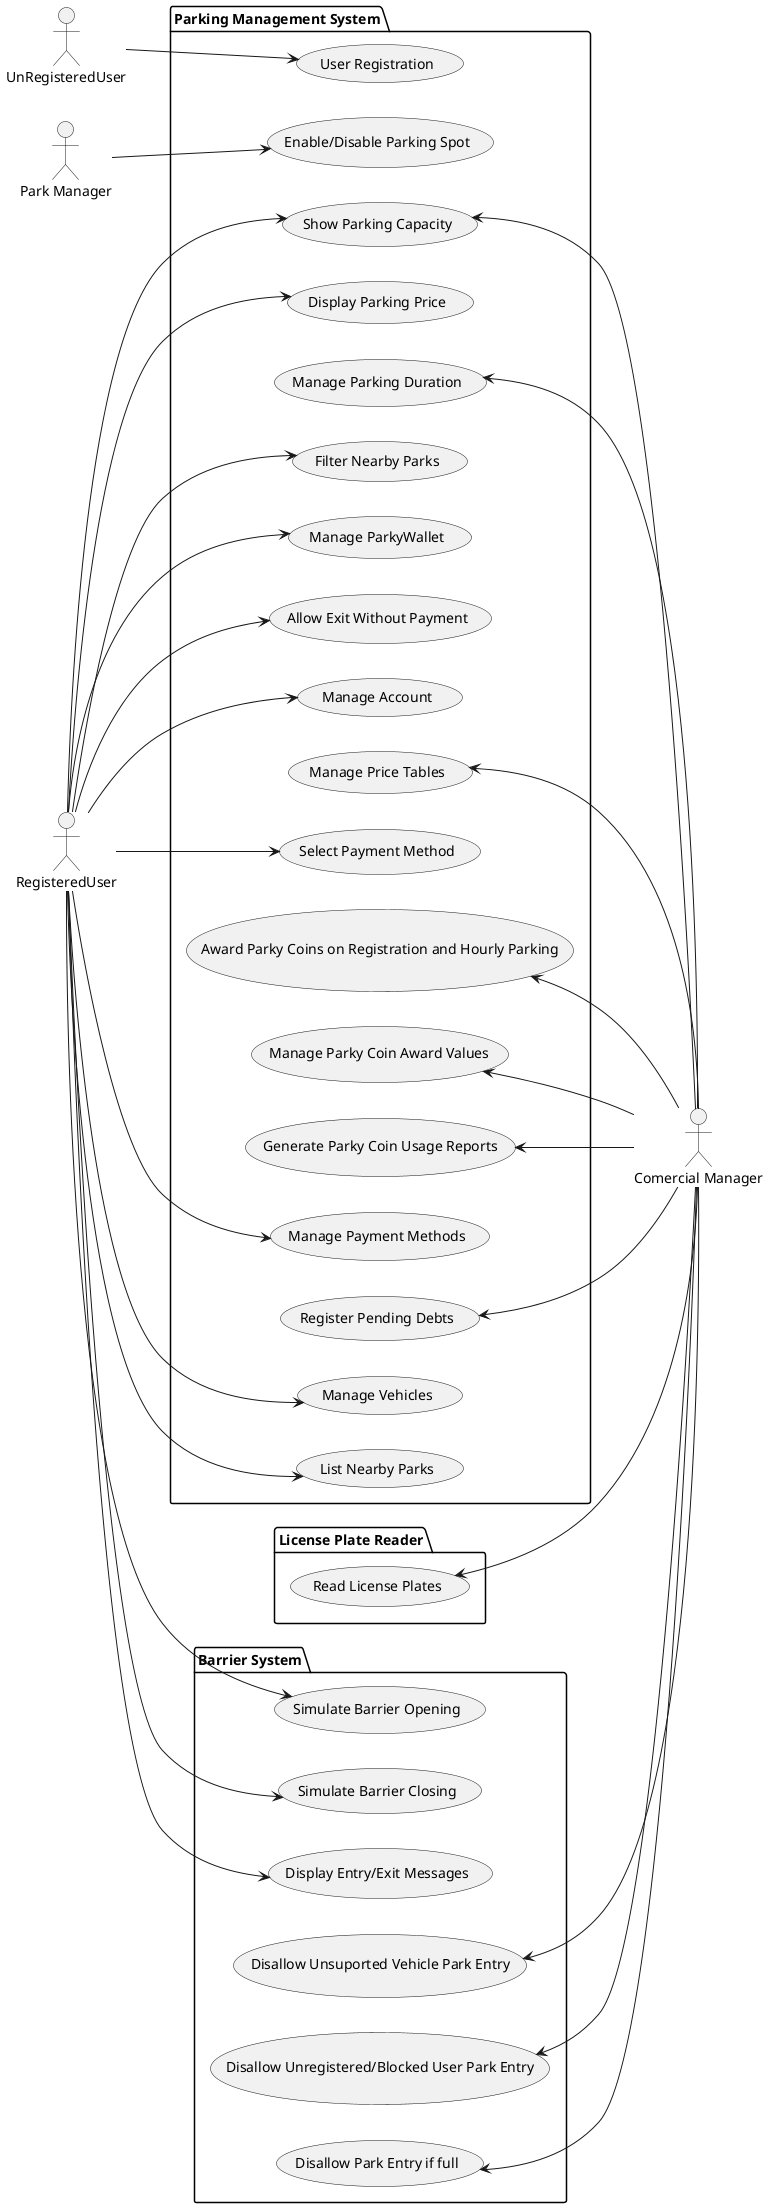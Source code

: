 @startuml usercase diagram
left to right direction
actor "UnRegisteredUser" as unuser
actor "RegisteredUser" as user
actor "Comercial Manager" as manager
actor "Park Manager" as park

package "Parking Management System" {
    usecase "User Registration" as UC1
    usecase "Manage Payment Methods" as UC2
    usecase "Manage Vehicles" as UC3
    usecase "List Nearby Parks" as UC4
    usecase "Manage Parking Duration" as UC10
    usecase "Show Parking Capacity" as UC11
    usecase "Display Parking Price" as UC13
    usecase "Filter Nearby Parks" as UC14
    usecase "Manage ParkyWallet" as UC15
    usecase "Manage Price Tables" as UC16
    usecase "Enable/Disable Parking Spot" as UC17
    usecase "Award Parky Coins on Registration and Hourly Parking" as UC18
    usecase "Manage Parky Coin Award Values" as UC19
    usecase "Generate Parky Coin Usage Reports" as UC20
    usecase "Manage Account" as UC21
    usecase "Register Pending Debts" as UC22
    usecase "Select Payment Method" as UC23
    usecase "Allow Exit Without Payment" as UC24
}

package "License Plate Reader"{
    usecase "Read License Plates" as UC12
}

package "Barrier System" {
    usecase "Simulate Barrier Opening" as UC5
    usecase "Simulate Barrier Closing" as UC6
    usecase "Display Entry/Exit Messages" as UC7
    usecase "Disallow Unsuported Vehicle Park Entry" as UC8
    usecase "Disallow Unregistered/Blocked User Park Entry" as UC9
    usecase "Disallow Park Entry if full" as UC25
}

unuser --> UC1
user --> UC2
user --> UC3
user --> UC4
user --> UC5
user --> UC6
user --> UC7
UC8 <-- manager 
UC9 <-- manager 
UC10 <-- manager 
UC11 <-- manager 
user --> UC11
UC12 <-- manager 
user --> UC13
user --> UC14
user --> UC15
UC16 <-- manager 
park --> UC17
UC18 <-- manager 
UC19 <-- manager 
UC20 <-- manager 
user --> UC21
UC22 <-- manager 
user --> UC23
user --> UC24
UC25 <-- manager 

@enduml
